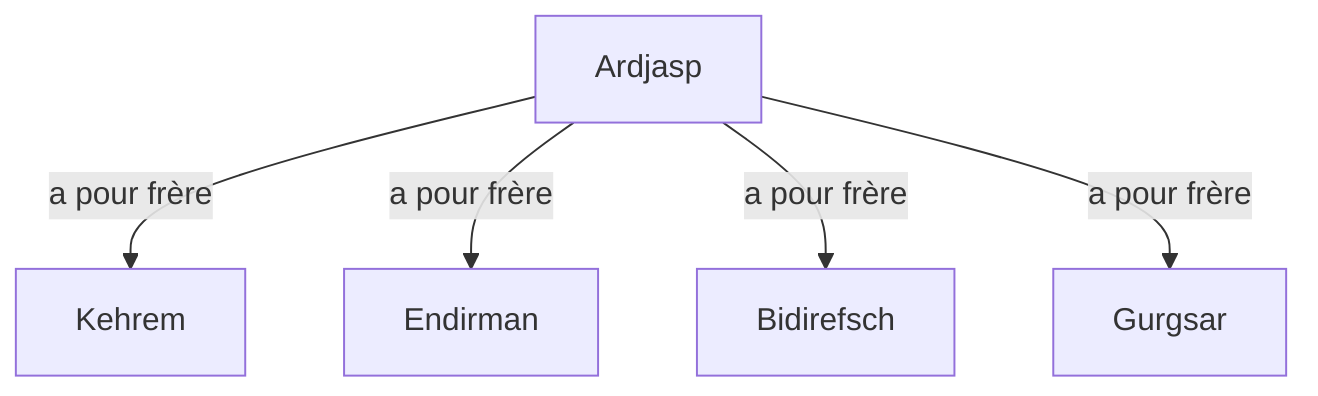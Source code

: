 graph TD
Ardjasp --a pour frère--> Kehrem
Ardjasp --a pour frère--> Endirman
Ardjasp --a pour frère--> Bidirefsch
Ardjasp --a pour frère--> Gurgsar